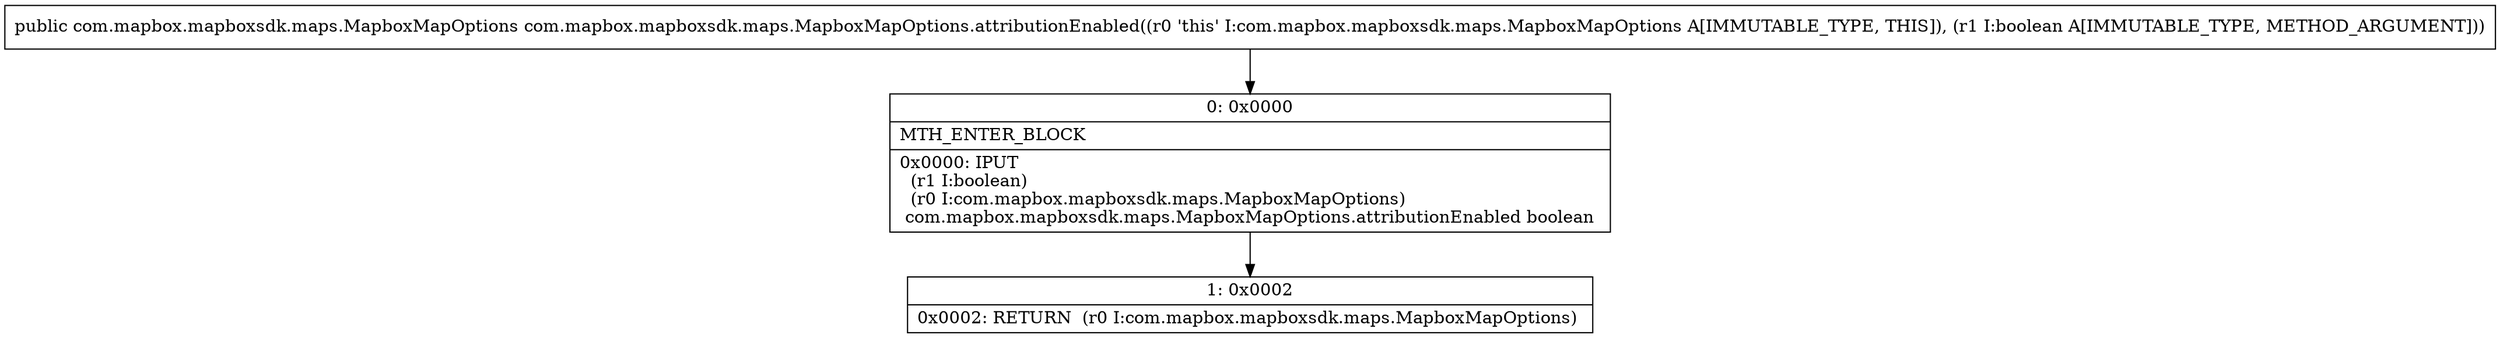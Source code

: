 digraph "CFG forcom.mapbox.mapboxsdk.maps.MapboxMapOptions.attributionEnabled(Z)Lcom\/mapbox\/mapboxsdk\/maps\/MapboxMapOptions;" {
Node_0 [shape=record,label="{0\:\ 0x0000|MTH_ENTER_BLOCK\l|0x0000: IPUT  \l  (r1 I:boolean)\l  (r0 I:com.mapbox.mapboxsdk.maps.MapboxMapOptions)\l com.mapbox.mapboxsdk.maps.MapboxMapOptions.attributionEnabled boolean \l}"];
Node_1 [shape=record,label="{1\:\ 0x0002|0x0002: RETURN  (r0 I:com.mapbox.mapboxsdk.maps.MapboxMapOptions) \l}"];
MethodNode[shape=record,label="{public com.mapbox.mapboxsdk.maps.MapboxMapOptions com.mapbox.mapboxsdk.maps.MapboxMapOptions.attributionEnabled((r0 'this' I:com.mapbox.mapboxsdk.maps.MapboxMapOptions A[IMMUTABLE_TYPE, THIS]), (r1 I:boolean A[IMMUTABLE_TYPE, METHOD_ARGUMENT])) }"];
MethodNode -> Node_0;
Node_0 -> Node_1;
}

